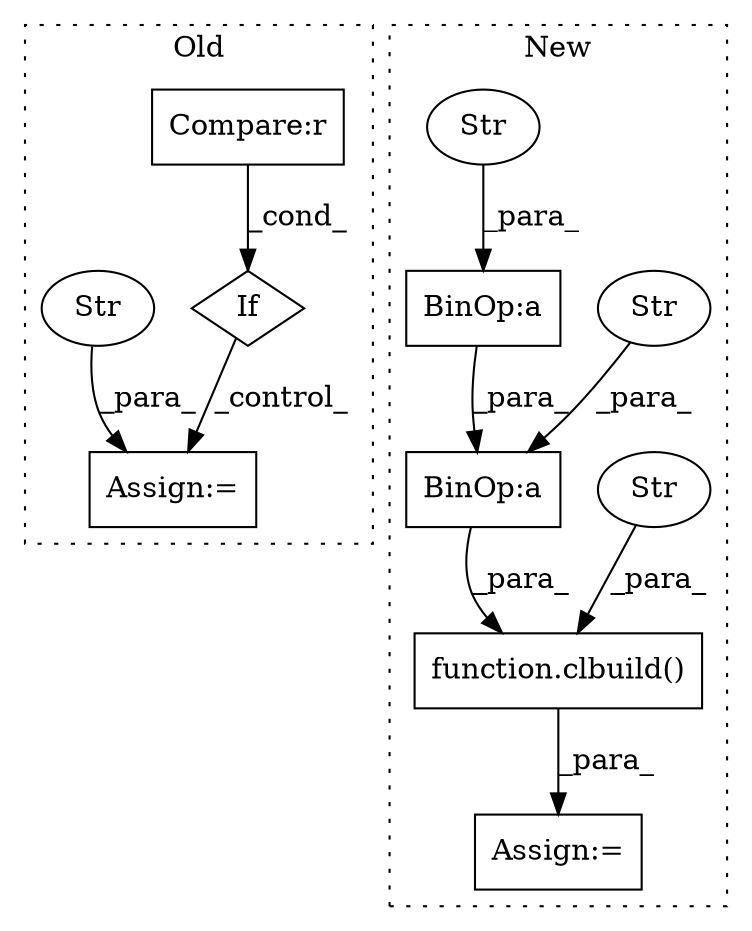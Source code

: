 digraph G {
subgraph cluster0 {
1 [label="If" a="96" s="2727" l="0" shape="diamond"];
3 [label="Compare:r" a="40" s="2727" l="19" shape="box"];
10 [label="Assign:=" a="68" s="2752" l="3" shape="box"];
11 [label="Str" a="66" s="2755" l="5" shape="ellipse"];
label = "Old";
style="dotted";
}
subgraph cluster1 {
2 [label="function.clbuild()" a="75" s="2754,3025" l="8,1" shape="box"];
4 [label="Str" a="66" s="2762" l="7" shape="ellipse"];
5 [label="Assign:=" a="68" s="2751" l="3" shape="box"];
6 [label="BinOp:a" a="82" s="2996" l="1" shape="box"];
7 [label="BinOp:a" a="82" s="2996" l="17" shape="box"];
8 [label="Str" a="66" s="3013" l="12" shape="ellipse"];
9 [label="Str" a="66" s="2771" l="225" shape="ellipse"];
label = "New";
style="dotted";
}
1 -> 10 [label="_control_"];
2 -> 5 [label="_para_"];
3 -> 1 [label="_cond_"];
4 -> 2 [label="_para_"];
6 -> 7 [label="_para_"];
7 -> 2 [label="_para_"];
8 -> 7 [label="_para_"];
9 -> 6 [label="_para_"];
11 -> 10 [label="_para_"];
}